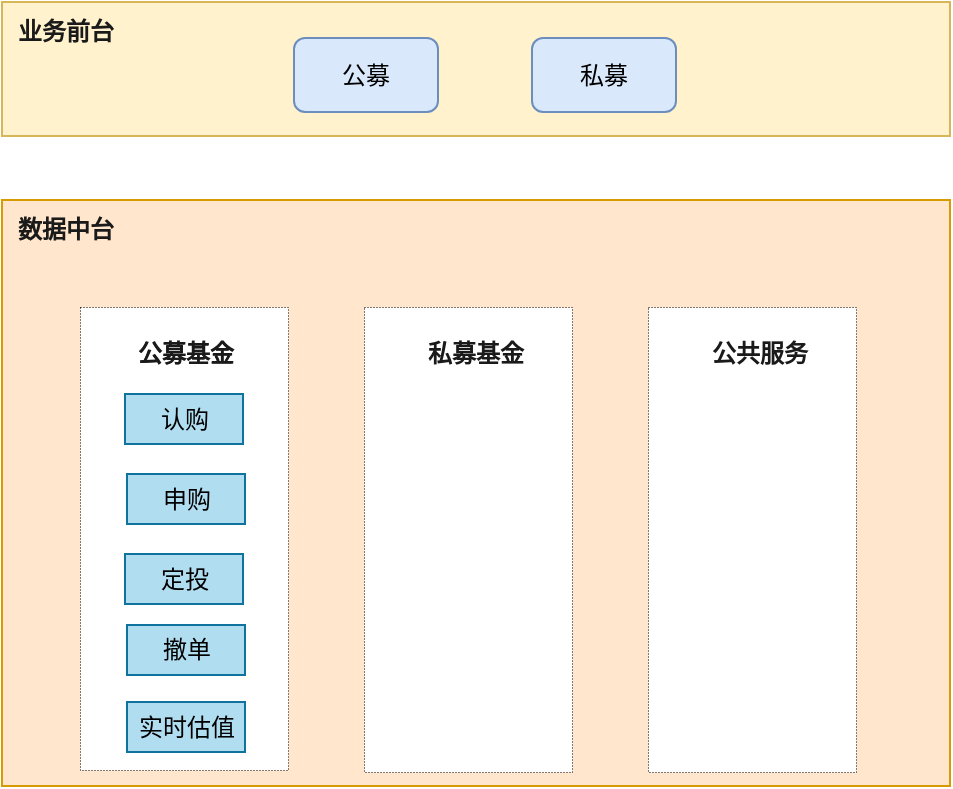 <mxfile version="20.2.4" type="github">
  <diagram id="q8BjieNyi9hWU5O5Hsln" name="第 1 页">
    <mxGraphModel dx="1422" dy="762" grid="0" gridSize="10" guides="1" tooltips="1" connect="1" arrows="1" fold="1" page="1" pageScale="1" pageWidth="827" pageHeight="1169" math="0" shadow="0">
      <root>
        <mxCell id="0" />
        <mxCell id="1" parent="0" />
        <mxCell id="EBINEEiKZgLXmNo_69D4-1" value="" style="rounded=0;whiteSpace=wrap;html=1;fillColor=#fff2cc;strokeColor=#d6b656;" vertex="1" parent="1">
          <mxGeometry x="181" y="130" width="474" height="67" as="geometry" />
        </mxCell>
        <mxCell id="EBINEEiKZgLXmNo_69D4-2" value="公募" style="rounded=1;whiteSpace=wrap;html=1;fillColor=#dae8fc;strokeColor=#6c8ebf;" vertex="1" parent="1">
          <mxGeometry x="327" y="148" width="72" height="37" as="geometry" />
        </mxCell>
        <mxCell id="EBINEEiKZgLXmNo_69D4-3" value="业务前台" style="text;html=1;strokeColor=none;fillColor=none;align=center;verticalAlign=middle;whiteSpace=wrap;rounded=0;fontStyle=1;fontColor=#1A1A1A;" vertex="1" parent="1">
          <mxGeometry x="183" y="130" width="60" height="30" as="geometry" />
        </mxCell>
        <mxCell id="EBINEEiKZgLXmNo_69D4-4" value="私募" style="rounded=1;whiteSpace=wrap;html=1;fillColor=#dae8fc;strokeColor=#6c8ebf;" vertex="1" parent="1">
          <mxGeometry x="446" y="148" width="72" height="37" as="geometry" />
        </mxCell>
        <mxCell id="EBINEEiKZgLXmNo_69D4-6" value="" style="rounded=0;whiteSpace=wrap;html=1;fillColor=#ffe6cc;strokeColor=#d79b00;" vertex="1" parent="1">
          <mxGeometry x="181" y="229" width="474" height="293" as="geometry" />
        </mxCell>
        <mxCell id="EBINEEiKZgLXmNo_69D4-7" value="" style="rounded=0;whiteSpace=wrap;html=1;fontColor=#1A1A1A;strokeColor=default;dashed=1;dashPattern=1 2;strokeWidth=0.5;" vertex="1" parent="1">
          <mxGeometry x="220" y="282.5" width="104" height="231.5" as="geometry" />
        </mxCell>
        <mxCell id="EBINEEiKZgLXmNo_69D4-8" value="" style="rounded=0;whiteSpace=wrap;html=1;fontColor=#1A1A1A;dashed=1;dashPattern=1 2;strokeWidth=0.5;" vertex="1" parent="1">
          <mxGeometry x="362" y="282.5" width="104" height="232.5" as="geometry" />
        </mxCell>
        <mxCell id="EBINEEiKZgLXmNo_69D4-9" value="" style="rounded=0;whiteSpace=wrap;html=1;fontColor=#1A1A1A;dashed=1;dashPattern=1 2;strokeWidth=0.5;" vertex="1" parent="1">
          <mxGeometry x="504" y="282.5" width="104" height="232.5" as="geometry" />
        </mxCell>
        <mxCell id="EBINEEiKZgLXmNo_69D4-10" value="数据中台" style="text;html=1;strokeColor=none;fillColor=none;align=center;verticalAlign=middle;whiteSpace=wrap;rounded=0;dashed=1;dashPattern=1 2;fontColor=#1A1A1A;fontStyle=1" vertex="1" parent="1">
          <mxGeometry x="183" y="229" width="60" height="30" as="geometry" />
        </mxCell>
        <mxCell id="EBINEEiKZgLXmNo_69D4-11" value="公募基金" style="text;html=1;strokeColor=none;fillColor=none;align=center;verticalAlign=middle;whiteSpace=wrap;rounded=0;dashed=1;dashPattern=1 2;fontColor=#1A1A1A;" vertex="1" parent="1">
          <mxGeometry x="243" y="291" width="60" height="30" as="geometry" />
        </mxCell>
        <mxCell id="EBINEEiKZgLXmNo_69D4-12" value="公募基金" style="text;html=1;strokeColor=none;fillColor=none;align=center;verticalAlign=middle;whiteSpace=wrap;rounded=0;dashed=1;dashPattern=1 2;fontColor=#1A1A1A;fontStyle=1" vertex="1" parent="1">
          <mxGeometry x="243" y="291" width="60" height="30" as="geometry" />
        </mxCell>
        <mxCell id="EBINEEiKZgLXmNo_69D4-13" value="私募基金" style="text;html=1;strokeColor=none;fillColor=none;align=center;verticalAlign=middle;whiteSpace=wrap;rounded=0;dashed=1;dashPattern=1 2;fontColor=#1A1A1A;fontStyle=1" vertex="1" parent="1">
          <mxGeometry x="388" y="291" width="60" height="30" as="geometry" />
        </mxCell>
        <mxCell id="EBINEEiKZgLXmNo_69D4-14" value="公共服务" style="text;html=1;strokeColor=none;fillColor=none;align=center;verticalAlign=middle;whiteSpace=wrap;rounded=0;dashed=1;dashPattern=1 2;fontColor=#1A1A1A;fontStyle=1" vertex="1" parent="1">
          <mxGeometry x="530" y="291" width="60" height="30" as="geometry" />
        </mxCell>
        <mxCell id="EBINEEiKZgLXmNo_69D4-17" value="认购" style="text;html=1;strokeColor=#10739e;fillColor=#b1ddf0;align=center;verticalAlign=middle;whiteSpace=wrap;rounded=0;" vertex="1" parent="1">
          <mxGeometry x="242.5" y="326" width="59" height="25" as="geometry" />
        </mxCell>
        <mxCell id="EBINEEiKZgLXmNo_69D4-19" value="申购" style="text;html=1;strokeColor=#10739e;fillColor=#b1ddf0;align=center;verticalAlign=middle;whiteSpace=wrap;rounded=0;" vertex="1" parent="1">
          <mxGeometry x="243.5" y="366" width="59" height="25" as="geometry" />
        </mxCell>
        <mxCell id="EBINEEiKZgLXmNo_69D4-20" value="定投" style="text;html=1;strokeColor=#10739e;fillColor=#b1ddf0;align=center;verticalAlign=middle;whiteSpace=wrap;rounded=0;" vertex="1" parent="1">
          <mxGeometry x="242.5" y="406" width="59" height="25" as="geometry" />
        </mxCell>
        <mxCell id="EBINEEiKZgLXmNo_69D4-21" value="撤单" style="text;html=1;strokeColor=#10739e;fillColor=#b1ddf0;align=center;verticalAlign=middle;whiteSpace=wrap;rounded=0;" vertex="1" parent="1">
          <mxGeometry x="243.5" y="441.5" width="59" height="25" as="geometry" />
        </mxCell>
        <mxCell id="EBINEEiKZgLXmNo_69D4-22" value="实时估值" style="text;html=1;strokeColor=#10739e;fillColor=#b1ddf0;align=center;verticalAlign=middle;whiteSpace=wrap;rounded=0;" vertex="1" parent="1">
          <mxGeometry x="243.5" y="480" width="59" height="25" as="geometry" />
        </mxCell>
      </root>
    </mxGraphModel>
  </diagram>
</mxfile>
